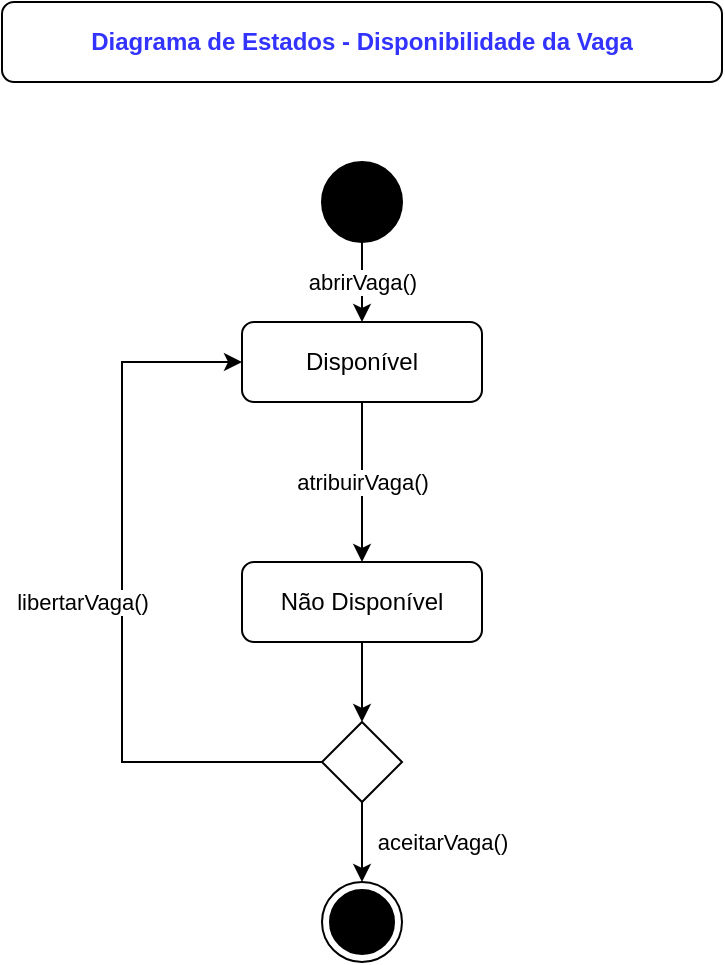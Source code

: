 <mxfile version="13.7.9" type="embed" pages="2"><diagram id="12upbwH2g4YlAArgbUt6" name="Disp. da Vaga"><mxGraphModel dx="765" dy="760" grid="1" gridSize="10" guides="1" tooltips="1" connect="1" arrows="1" fold="1" page="1" pageScale="1" pageWidth="1169" pageHeight="827" math="0" shadow="0"><root><mxCell id="0"/><mxCell id="1" parent="0"/><mxCell id="UCyTU8Q8uFQc-D2HceGJ-6" value="Diagrama de Estados - Disponibilidade da Vaga" style="rounded=1;whiteSpace=wrap;html=1;fontStyle=1;fontColor=#3333FF;align=center;" parent="1" vertex="1"><mxGeometry width="360" height="40" as="geometry"/></mxCell><mxCell id="UCyTU8Q8uFQc-D2HceGJ-20" value="" style="ellipse;html=1;shape=endState;fillColor=#000000;" parent="1" vertex="1"><mxGeometry x="160" y="440" width="40" height="40" as="geometry"/></mxCell><mxCell id="UCyTU8Q8uFQc-D2HceGJ-21" value="abrirVaga()" style="edgeStyle=orthogonalEdgeStyle;rounded=0;orthogonalLoop=1;jettySize=auto;html=1;exitX=0.5;exitY=1;exitDx=0;exitDy=0;entryX=0.5;entryY=0;entryDx=0;entryDy=0;" parent="1" source="UCyTU8Q8uFQc-D2HceGJ-23" target="UCyTU8Q8uFQc-D2HceGJ-25" edge="1"><mxGeometry relative="1" as="geometry"><mxPoint x="200" y="180" as="sourcePoint"/><mxPoint x="370" y="180" as="targetPoint"/><Array as="points"><mxPoint x="180" y="130"/><mxPoint x="180" y="130"/></Array></mxGeometry></mxCell><mxCell id="UCyTU8Q8uFQc-D2HceGJ-23" value="" style="ellipse;whiteSpace=wrap;html=1;aspect=fixed;strokeColor=#000000;fillColor=#000000;" parent="1" vertex="1"><mxGeometry x="160" y="80" width="40" height="40" as="geometry"/></mxCell><mxCell id="UCyTU8Q8uFQc-D2HceGJ-25" value="Disponível" style="rounded=1;whiteSpace=wrap;html=1;" parent="1" vertex="1"><mxGeometry x="120" y="160" width="120" height="40" as="geometry"/></mxCell><mxCell id="UCyTU8Q8uFQc-D2HceGJ-26" value="aceitarVaga()" style="edgeStyle=orthogonalEdgeStyle;rounded=0;orthogonalLoop=1;jettySize=auto;html=1;exitX=0.5;exitY=1;exitDx=0;exitDy=0;" parent="1" source="UCyTU8Q8uFQc-D2HceGJ-33" target="UCyTU8Q8uFQc-D2HceGJ-20" edge="1"><mxGeometry y="40" relative="1" as="geometry"><mxPoint as="offset"/></mxGeometry></mxCell><mxCell id="UCyTU8Q8uFQc-D2HceGJ-34" value="" style="edgeStyle=orthogonalEdgeStyle;rounded=0;orthogonalLoop=1;jettySize=auto;html=1;fontColor=#000000;" parent="1" source="UCyTU8Q8uFQc-D2HceGJ-27" target="UCyTU8Q8uFQc-D2HceGJ-33" edge="1"><mxGeometry relative="1" as="geometry"/></mxCell><mxCell id="UCyTU8Q8uFQc-D2HceGJ-27" value="Não Disponível" style="rounded=1;whiteSpace=wrap;html=1;" parent="1" vertex="1"><mxGeometry x="120" y="280" width="120" height="40" as="geometry"/></mxCell><mxCell id="UCyTU8Q8uFQc-D2HceGJ-29" value="atribuirVaga()" style="edgeStyle=orthogonalEdgeStyle;rounded=0;orthogonalLoop=1;jettySize=auto;html=1;exitX=0.5;exitY=1;exitDx=0;exitDy=0;entryX=0.5;entryY=0;entryDx=0;entryDy=0;" parent="1" source="UCyTU8Q8uFQc-D2HceGJ-25" target="UCyTU8Q8uFQc-D2HceGJ-27" edge="1"><mxGeometry relative="1" as="geometry"><mxPoint x="200" y="260" as="sourcePoint"/><mxPoint x="350" y="220" as="targetPoint"/><Array as="points"/></mxGeometry></mxCell><mxCell id="UCyTU8Q8uFQc-D2HceGJ-31" value="libertarVaga()" style="edgeStyle=orthogonalEdgeStyle;rounded=0;orthogonalLoop=1;jettySize=auto;html=1;exitX=0;exitY=0.5;exitDx=0;exitDy=0;entryX=0;entryY=0.5;entryDx=0;entryDy=0;" parent="1" source="UCyTU8Q8uFQc-D2HceGJ-33" target="UCyTU8Q8uFQc-D2HceGJ-25" edge="1"><mxGeometry y="20" relative="1" as="geometry"><mxPoint x="160" y="100" as="sourcePoint"/><Array as="points"><mxPoint x="60" y="380"/><mxPoint x="60" y="180"/></Array><mxPoint as="offset"/></mxGeometry></mxCell><mxCell id="UCyTU8Q8uFQc-D2HceGJ-33" value="" style="rhombus;whiteSpace=wrap;html=1;" parent="1" vertex="1"><mxGeometry x="160" y="360" width="40" height="40" as="geometry"/></mxCell></root></mxGraphModel></diagram><diagram id="cU6lb8SBhvsujqwf_Nzs" name="Disp. Diária do Médico"><mxGraphModel dx="765" dy="760" grid="1" gridSize="10" guides="1" tooltips="1" connect="1" arrows="1" fold="1" page="1" pageScale="1" pageWidth="1169" pageHeight="827" math="0" shadow="0"><root><mxCell id="1cX327oz-DkonUQxXO5e-0"/><mxCell id="1cX327oz-DkonUQxXO5e-1" parent="1cX327oz-DkonUQxXO5e-0"/><mxCell id="1CqfSS3KH_TcC1zX7hcj-0" value="Diagrama de Estados - Disponibilidade Diária do Médico" style="rounded=1;whiteSpace=wrap;html=1;fontStyle=1;fontColor=#3333FF;align=center;" parent="1cX327oz-DkonUQxXO5e-1" vertex="1"><mxGeometry width="360" height="40" as="geometry"/></mxCell><mxCell id="1CqfSS3KH_TcC1zX7hcj-1" value="" style="ellipse;html=1;shape=endState;fillColor=#000000;" parent="1cX327oz-DkonUQxXO5e-1" vertex="1"><mxGeometry x="160" y="440" width="40" height="40" as="geometry"/></mxCell><mxCell id="1CqfSS3KH_TcC1zX7hcj-2" value="Calendário.abrirVagas()" style="edgeStyle=orthogonalEdgeStyle;rounded=0;orthogonalLoop=1;jettySize=auto;html=1;exitX=0.5;exitY=1;exitDx=0;exitDy=0;entryX=0.5;entryY=0;entryDx=0;entryDy=0;" parent="1cX327oz-DkonUQxXO5e-1" source="1CqfSS3KH_TcC1zX7hcj-3" target="1CqfSS3KH_TcC1zX7hcj-4" edge="1"><mxGeometry relative="1" as="geometry"><mxPoint x="200" y="180" as="sourcePoint"/><mxPoint x="370" y="180" as="targetPoint"/><Array as="points"><mxPoint x="180" y="130"/><mxPoint x="180" y="130"/></Array></mxGeometry></mxCell><mxCell id="1CqfSS3KH_TcC1zX7hcj-3" value="" style="ellipse;whiteSpace=wrap;html=1;aspect=fixed;strokeColor=#000000;fillColor=#000000;" parent="1cX327oz-DkonUQxXO5e-1" vertex="1"><mxGeometry x="160" y="80" width="40" height="40" as="geometry"/></mxCell><mxCell id="VTpKFzGenfI8_PgnBF_q-0" value="[todas as vagas atribuídas]" style="edgeStyle=orthogonalEdgeStyle;rounded=0;orthogonalLoop=1;jettySize=auto;html=1;fontColor=#000000;entryX=0.5;entryY=0;entryDx=0;entryDy=0;" parent="1cX327oz-DkonUQxXO5e-1" source="1CqfSS3KH_TcC1zX7hcj-4" target="1CqfSS3KH_TcC1zX7hcj-7" edge="1"><mxGeometry relative="1" as="geometry"><mxPoint x="460" y="480" as="targetPoint"/></mxGeometry></mxCell><mxCell id="ar1yGEdnh1De6nQsX3Qd-0" style="edgeStyle=orthogonalEdgeStyle;rounded=0;orthogonalLoop=1;jettySize=auto;html=1;exitX=1;exitY=0.5;exitDx=0;exitDy=0;entryX=1;entryY=0.5;entryDx=0;entryDy=0;" edge="1" parent="1cX327oz-DkonUQxXO5e-1" source="1CqfSS3KH_TcC1zX7hcj-4" target="1CqfSS3KH_TcC1zX7hcj-1"><mxGeometry relative="1" as="geometry"/></mxCell><mxCell id="1CqfSS3KH_TcC1zX7hcj-4" value="Disponível" style="rounded=1;whiteSpace=wrap;html=1;" parent="1cX327oz-DkonUQxXO5e-1" vertex="1"><mxGeometry x="120" y="160" width="120" height="40" as="geometry"/></mxCell><mxCell id="1CqfSS3KH_TcC1zX7hcj-5" value="[fim do dia]" style="edgeStyle=orthogonalEdgeStyle;rounded=0;orthogonalLoop=1;jettySize=auto;html=1;exitX=0.5;exitY=1;exitDx=0;exitDy=0;" parent="1cX327oz-DkonUQxXO5e-1" source="1CqfSS3KH_TcC1zX7hcj-10" target="1CqfSS3KH_TcC1zX7hcj-1" edge="1"><mxGeometry relative="1" as="geometry"/></mxCell><mxCell id="1CqfSS3KH_TcC1zX7hcj-6" value="" style="edgeStyle=orthogonalEdgeStyle;rounded=0;orthogonalLoop=1;jettySize=auto;html=1;fontColor=#000000;" parent="1cX327oz-DkonUQxXO5e-1" source="1CqfSS3KH_TcC1zX7hcj-7" target="1CqfSS3KH_TcC1zX7hcj-10" edge="1"><mxGeometry relative="1" as="geometry"/></mxCell><mxCell id="1CqfSS3KH_TcC1zX7hcj-7" value="Não Disponível" style="rounded=1;whiteSpace=wrap;html=1;" parent="1cX327oz-DkonUQxXO5e-1" vertex="1"><mxGeometry x="120" y="280" width="120" height="40" as="geometry"/></mxCell><mxCell id="1CqfSS3KH_TcC1zX7hcj-10" value="" style="rhombus;whiteSpace=wrap;html=1;" parent="1cX327oz-DkonUQxXO5e-1" vertex="1"><mxGeometry x="160" y="360" width="40" height="40" as="geometry"/></mxCell><mxCell id="VTpKFzGenfI8_PgnBF_q-1" value="[pelo menos uma vaga atribuída]" style="edgeStyle=orthogonalEdgeStyle;rounded=0;orthogonalLoop=1;jettySize=auto;html=1;fontColor=#000000;entryX=0;entryY=0.5;entryDx=0;entryDy=0;exitX=0;exitY=0.5;exitDx=0;exitDy=0;horizontal=0;align=center;" parent="1cX327oz-DkonUQxXO5e-1" source="1CqfSS3KH_TcC1zX7hcj-10" target="1CqfSS3KH_TcC1zX7hcj-4" edge="1"><mxGeometry y="10" relative="1" as="geometry"><mxPoint x="190" y="210" as="sourcePoint"/><mxPoint x="190" y="290" as="targetPoint"/><Array as="points"><mxPoint x="60" y="380"/><mxPoint x="60" y="180"/></Array><mxPoint as="offset"/></mxGeometry></mxCell><mxCell id="ar1yGEdnh1De6nQsX3Qd-1" value="[fim do dia]" style="text;html=1;align=center;verticalAlign=middle;resizable=0;points=[];autosize=1;" vertex="1" parent="1cX327oz-DkonUQxXO5e-1"><mxGeometry x="230" y="330" width="70" height="20" as="geometry"/></mxCell></root></mxGraphModel></diagram></mxfile>